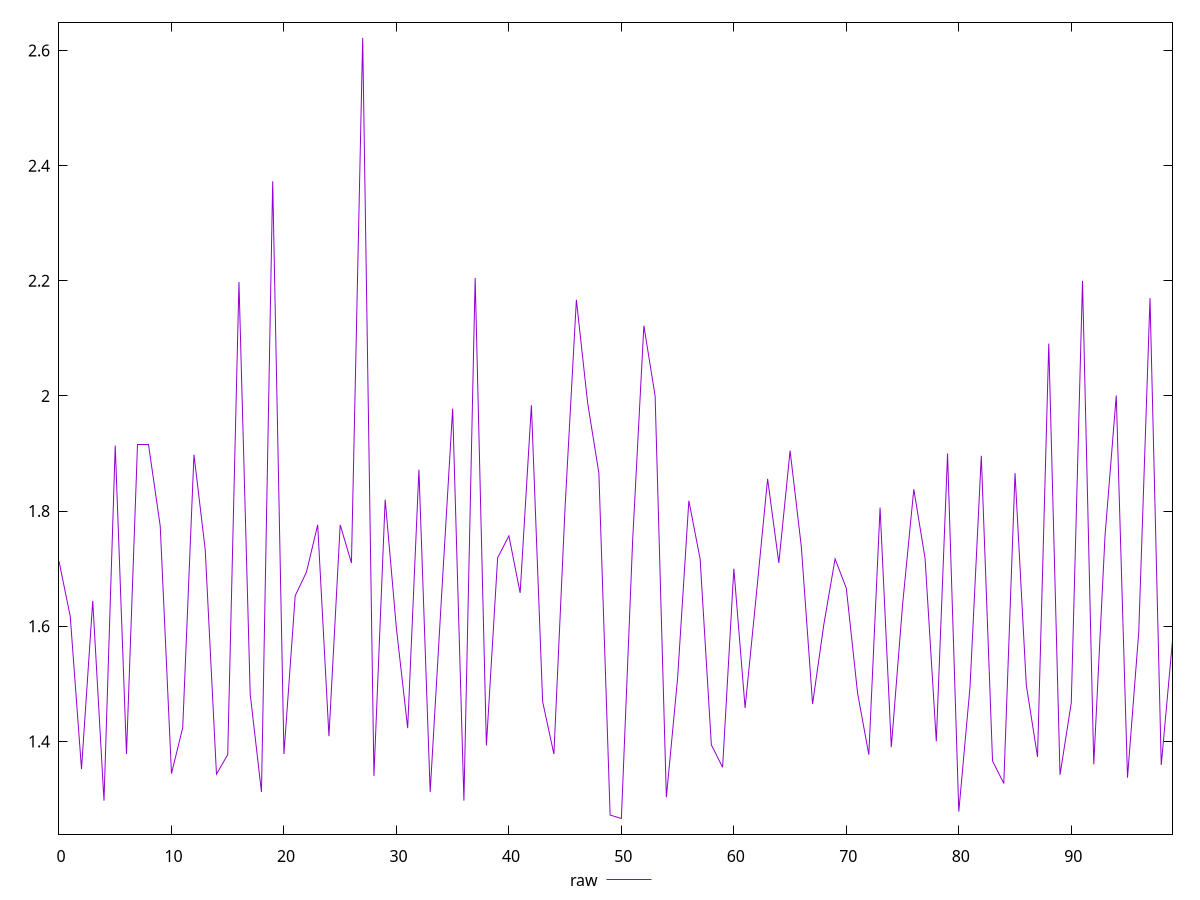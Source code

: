 reset

$raw <<EOF
0 1.713
1 1.6169999999999998
2 1.352
3 1.6440000000000001
4 1.297
5 1.914
6 1.378
7 1.9149999999999998
8 1.9149999999999998
9 1.7740000000000002
10 1.3439999999999999
11 1.424
12 1.8980000000000001
13 1.733
14 1.343
15 1.377
16 2.198
17 1.482
18 1.3119999999999998
19 2.3729999999999998
20 1.3780000000000001
21 1.653
22 1.6939999999999997
23 1.776
24 1.409
25 1.7759999999999998
26 1.71
27 2.622
28 1.3399999999999999
29 1.82
30 1.596
31 1.423
32 1.8719999999999999
33 1.3119999999999998
34 1.648
35 1.978
36 1.2970000000000002
37 2.205
38 1.393
39 1.7189999999999999
40 1.7570000000000001
41 1.6580000000000001
42 1.984
43 1.4689999999999999
44 1.378
45 1.8089999999999997
46 2.167
47 1.988
48 1.866
49 1.272
50 1.266
51 1.7479999999999998
52 2.122
53 2
54 1.303
55 1.5100000000000002
56 1.818
57 1.717
58 1.3940000000000001
59 1.355
60 1.6999999999999997
61 1.4580000000000002
62 1.655
63 1.856
64 1.7100000000000002
65 1.9050000000000002
66 1.7379999999999998
67 1.465
68 1.603
69 1.717
70 1.666
71 1.484
72 1.377
73 1.8059999999999998
74 1.39
75 1.6369999999999998
76 1.838
77 1.718
78 1.4
79 1.9000000000000001
80 1.278
81 1.495
82 1.896
83 1.366
84 1.327
85 1.8659999999999999
86 1.498
87 1.373
88 2.0909999999999997
89 1.342
90 1.467
91 2.1999999999999997
92 1.36
93 1.757
94 2.0010000000000003
95 1.337
96 1.5899999999999999
97 2.17
98 1.359
99 1.575
EOF

set key outside below
set xrange [0:99]
set yrange [1.23888:2.64912]
set terminal svg size 640, 490 enhanced background rgb 'white'
set output "report_00007_2020-12-11T15:55:29.892Z/server-response-time/samples/pages+cached+noexternal+nofonts/raw/values.svg"

plot $raw title "raw" with line

reset

